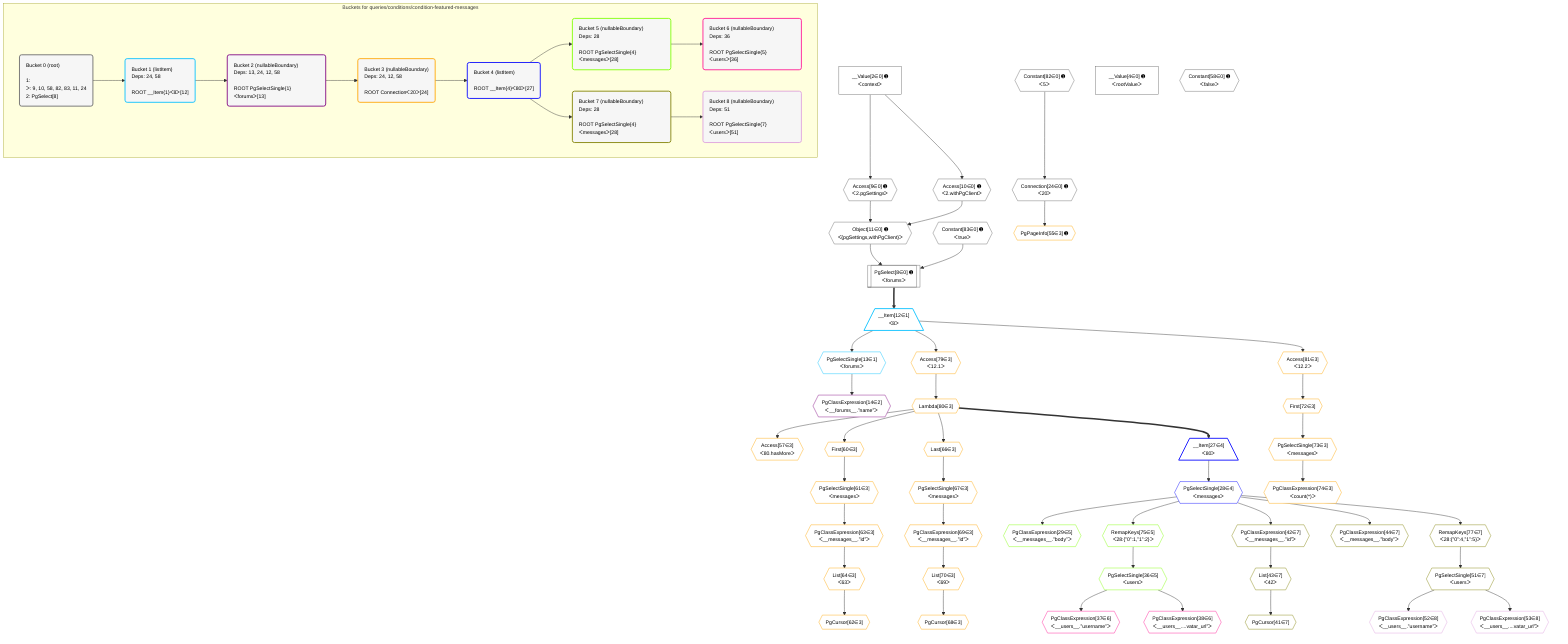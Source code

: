 %%{init: {'themeVariables': { 'fontSize': '12px'}}}%%
graph TD
    classDef path fill:#eee,stroke:#000,color:#000
    classDef plan fill:#fff,stroke-width:1px,color:#000
    classDef itemplan fill:#fff,stroke-width:2px,color:#000
    classDef unbatchedplan fill:#dff,stroke-width:1px,color:#000
    classDef sideeffectplan fill:#fcc,stroke-width:2px,color:#000
    classDef bucket fill:#f6f6f6,color:#000,stroke-width:2px,text-align:left


    %% plan dependencies
    PgSelect8[["PgSelect[8∈0] ➊<br />ᐸforumsᐳ"]]:::plan
    Object11{{"Object[11∈0] ➊<br />ᐸ{pgSettings,withPgClient}ᐳ"}}:::plan
    Constant83{{"Constant[83∈0] ➊<br />ᐸtrueᐳ"}}:::plan
    Object11 & Constant83 --> PgSelect8
    Access9{{"Access[9∈0] ➊<br />ᐸ2.pgSettingsᐳ"}}:::plan
    Access10{{"Access[10∈0] ➊<br />ᐸ2.withPgClientᐳ"}}:::plan
    Access9 & Access10 --> Object11
    __Value2["__Value[2∈0] ➊<br />ᐸcontextᐳ"]:::plan
    __Value2 --> Access9
    __Value2 --> Access10
    Connection24{{"Connection[24∈0] ➊<br />ᐸ20ᐳ"}}:::plan
    Constant82{{"Constant[82∈0] ➊<br />ᐸ5ᐳ"}}:::plan
    Constant82 --> Connection24
    __Value4["__Value[4∈0] ➊<br />ᐸrootValueᐳ"]:::plan
    Constant58{{"Constant[58∈0] ➊<br />ᐸfalseᐳ"}}:::plan
    __Item12[/"__Item[12∈1]<br />ᐸ8ᐳ"\]:::itemplan
    PgSelect8 ==> __Item12
    PgSelectSingle13{{"PgSelectSingle[13∈1]<br />ᐸforumsᐳ"}}:::plan
    __Item12 --> PgSelectSingle13
    PgClassExpression14{{"PgClassExpression[14∈2]<br />ᐸ__forums__.”name”ᐳ"}}:::plan
    PgSelectSingle13 --> PgClassExpression14
    PgPageInfo55{{"PgPageInfo[55∈3] ➊"}}:::plan
    Connection24 --> PgPageInfo55
    Access57{{"Access[57∈3]<br />ᐸ80.hasMoreᐳ"}}:::plan
    Lambda80{{"Lambda[80∈3]"}}:::plan
    Lambda80 --> Access57
    First60{{"First[60∈3]"}}:::plan
    Lambda80 --> First60
    PgSelectSingle61{{"PgSelectSingle[61∈3]<br />ᐸmessagesᐳ"}}:::plan
    First60 --> PgSelectSingle61
    PgCursor62{{"PgCursor[62∈3]"}}:::plan
    List64{{"List[64∈3]<br />ᐸ63ᐳ"}}:::plan
    List64 --> PgCursor62
    PgClassExpression63{{"PgClassExpression[63∈3]<br />ᐸ__messages__.”id”ᐳ"}}:::plan
    PgSelectSingle61 --> PgClassExpression63
    PgClassExpression63 --> List64
    Last66{{"Last[66∈3]"}}:::plan
    Lambda80 --> Last66
    PgSelectSingle67{{"PgSelectSingle[67∈3]<br />ᐸmessagesᐳ"}}:::plan
    Last66 --> PgSelectSingle67
    PgCursor68{{"PgCursor[68∈3]"}}:::plan
    List70{{"List[70∈3]<br />ᐸ69ᐳ"}}:::plan
    List70 --> PgCursor68
    PgClassExpression69{{"PgClassExpression[69∈3]<br />ᐸ__messages__.”id”ᐳ"}}:::plan
    PgSelectSingle67 --> PgClassExpression69
    PgClassExpression69 --> List70
    First72{{"First[72∈3]"}}:::plan
    Access81{{"Access[81∈3]<br />ᐸ12.2ᐳ"}}:::plan
    Access81 --> First72
    PgSelectSingle73{{"PgSelectSingle[73∈3]<br />ᐸmessagesᐳ"}}:::plan
    First72 --> PgSelectSingle73
    PgClassExpression74{{"PgClassExpression[74∈3]<br />ᐸcount(*)ᐳ"}}:::plan
    PgSelectSingle73 --> PgClassExpression74
    Access79{{"Access[79∈3]<br />ᐸ12.1ᐳ"}}:::plan
    __Item12 --> Access79
    Access79 --> Lambda80
    __Item12 --> Access81
    __Item27[/"__Item[27∈4]<br />ᐸ80ᐳ"\]:::itemplan
    Lambda80 ==> __Item27
    PgSelectSingle28{{"PgSelectSingle[28∈4]<br />ᐸmessagesᐳ"}}:::plan
    __Item27 --> PgSelectSingle28
    PgClassExpression29{{"PgClassExpression[29∈5]<br />ᐸ__messages__.”body”ᐳ"}}:::plan
    PgSelectSingle28 --> PgClassExpression29
    PgSelectSingle36{{"PgSelectSingle[36∈5]<br />ᐸusersᐳ"}}:::plan
    RemapKeys75{{"RemapKeys[75∈5]<br />ᐸ28:{”0”:1,”1”:2}ᐳ"}}:::plan
    RemapKeys75 --> PgSelectSingle36
    PgSelectSingle28 --> RemapKeys75
    PgClassExpression37{{"PgClassExpression[37∈6]<br />ᐸ__users__.”username”ᐳ"}}:::plan
    PgSelectSingle36 --> PgClassExpression37
    PgClassExpression38{{"PgClassExpression[38∈6]<br />ᐸ__users__....vatar_url”ᐳ"}}:::plan
    PgSelectSingle36 --> PgClassExpression38
    PgCursor41{{"PgCursor[41∈7]"}}:::plan
    List43{{"List[43∈7]<br />ᐸ42ᐳ"}}:::plan
    List43 --> PgCursor41
    PgClassExpression42{{"PgClassExpression[42∈7]<br />ᐸ__messages__.”id”ᐳ"}}:::plan
    PgSelectSingle28 --> PgClassExpression42
    PgClassExpression42 --> List43
    PgClassExpression44{{"PgClassExpression[44∈7]<br />ᐸ__messages__.”body”ᐳ"}}:::plan
    PgSelectSingle28 --> PgClassExpression44
    PgSelectSingle51{{"PgSelectSingle[51∈7]<br />ᐸusersᐳ"}}:::plan
    RemapKeys77{{"RemapKeys[77∈7]<br />ᐸ28:{”0”:4,”1”:5}ᐳ"}}:::plan
    RemapKeys77 --> PgSelectSingle51
    PgSelectSingle28 --> RemapKeys77
    PgClassExpression52{{"PgClassExpression[52∈8]<br />ᐸ__users__.”username”ᐳ"}}:::plan
    PgSelectSingle51 --> PgClassExpression52
    PgClassExpression53{{"PgClassExpression[53∈8]<br />ᐸ__users__....vatar_url”ᐳ"}}:::plan
    PgSelectSingle51 --> PgClassExpression53

    %% define steps

    subgraph "Buckets for queries/conditions/condition-featured-messages"
    Bucket0("Bucket 0 (root)<br /><br />1: <br />ᐳ: 9, 10, 58, 82, 83, 11, 24<br />2: PgSelect[8]"):::bucket
    classDef bucket0 stroke:#696969
    class Bucket0,__Value2,__Value4,PgSelect8,Access9,Access10,Object11,Connection24,Constant58,Constant82,Constant83 bucket0
    Bucket1("Bucket 1 (listItem)<br />Deps: 24, 58<br /><br />ROOT __Item{1}ᐸ8ᐳ[12]"):::bucket
    classDef bucket1 stroke:#00bfff
    class Bucket1,__Item12,PgSelectSingle13 bucket1
    Bucket2("Bucket 2 (nullableBoundary)<br />Deps: 13, 24, 12, 58<br /><br />ROOT PgSelectSingle{1}ᐸforumsᐳ[13]"):::bucket
    classDef bucket2 stroke:#7f007f
    class Bucket2,PgClassExpression14 bucket2
    Bucket3("Bucket 3 (nullableBoundary)<br />Deps: 24, 12, 58<br /><br />ROOT Connectionᐸ20ᐳ[24]"):::bucket
    classDef bucket3 stroke:#ffa500
    class Bucket3,PgPageInfo55,Access57,First60,PgSelectSingle61,PgCursor62,PgClassExpression63,List64,Last66,PgSelectSingle67,PgCursor68,PgClassExpression69,List70,First72,PgSelectSingle73,PgClassExpression74,Access79,Lambda80,Access81 bucket3
    Bucket4("Bucket 4 (listItem)<br /><br />ROOT __Item{4}ᐸ80ᐳ[27]"):::bucket
    classDef bucket4 stroke:#0000ff
    class Bucket4,__Item27,PgSelectSingle28 bucket4
    Bucket5("Bucket 5 (nullableBoundary)<br />Deps: 28<br /><br />ROOT PgSelectSingle{4}ᐸmessagesᐳ[28]"):::bucket
    classDef bucket5 stroke:#7fff00
    class Bucket5,PgClassExpression29,PgSelectSingle36,RemapKeys75 bucket5
    Bucket6("Bucket 6 (nullableBoundary)<br />Deps: 36<br /><br />ROOT PgSelectSingle{5}ᐸusersᐳ[36]"):::bucket
    classDef bucket6 stroke:#ff1493
    class Bucket6,PgClassExpression37,PgClassExpression38 bucket6
    Bucket7("Bucket 7 (nullableBoundary)<br />Deps: 28<br /><br />ROOT PgSelectSingle{4}ᐸmessagesᐳ[28]"):::bucket
    classDef bucket7 stroke:#808000
    class Bucket7,PgCursor41,PgClassExpression42,List43,PgClassExpression44,PgSelectSingle51,RemapKeys77 bucket7
    Bucket8("Bucket 8 (nullableBoundary)<br />Deps: 51<br /><br />ROOT PgSelectSingle{7}ᐸusersᐳ[51]"):::bucket
    classDef bucket8 stroke:#dda0dd
    class Bucket8,PgClassExpression52,PgClassExpression53 bucket8
    Bucket0 --> Bucket1
    Bucket1 --> Bucket2
    Bucket2 --> Bucket3
    Bucket3 --> Bucket4
    Bucket4 --> Bucket5 & Bucket7
    Bucket5 --> Bucket6
    Bucket7 --> Bucket8
    end